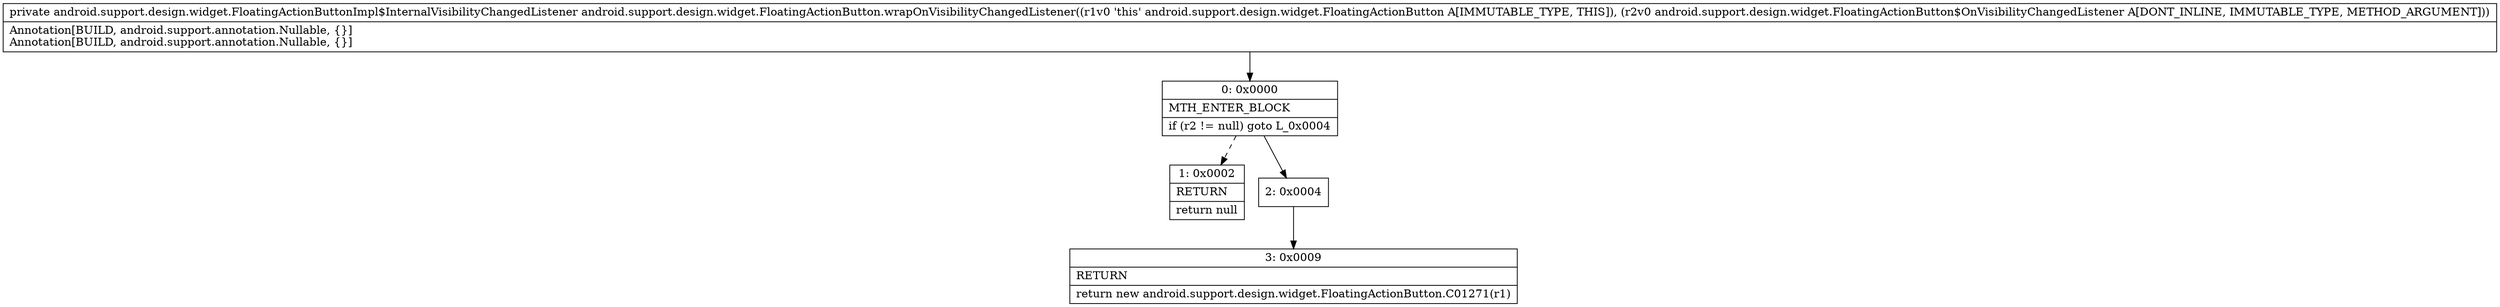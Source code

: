 digraph "CFG forandroid.support.design.widget.FloatingActionButton.wrapOnVisibilityChangedListener(Landroid\/support\/design\/widget\/FloatingActionButton$OnVisibilityChangedListener;)Landroid\/support\/design\/widget\/FloatingActionButtonImpl$InternalVisibilityChangedListener;" {
Node_0 [shape=record,label="{0\:\ 0x0000|MTH_ENTER_BLOCK\l|if (r2 != null) goto L_0x0004\l}"];
Node_1 [shape=record,label="{1\:\ 0x0002|RETURN\l|return null\l}"];
Node_2 [shape=record,label="{2\:\ 0x0004}"];
Node_3 [shape=record,label="{3\:\ 0x0009|RETURN\l|return new android.support.design.widget.FloatingActionButton.C01271(r1)\l}"];
MethodNode[shape=record,label="{private android.support.design.widget.FloatingActionButtonImpl$InternalVisibilityChangedListener android.support.design.widget.FloatingActionButton.wrapOnVisibilityChangedListener((r1v0 'this' android.support.design.widget.FloatingActionButton A[IMMUTABLE_TYPE, THIS]), (r2v0 android.support.design.widget.FloatingActionButton$OnVisibilityChangedListener A[DONT_INLINE, IMMUTABLE_TYPE, METHOD_ARGUMENT]))  | Annotation[BUILD, android.support.annotation.Nullable, \{\}]\lAnnotation[BUILD, android.support.annotation.Nullable, \{\}]\l}"];
MethodNode -> Node_0;
Node_0 -> Node_1[style=dashed];
Node_0 -> Node_2;
Node_2 -> Node_3;
}

